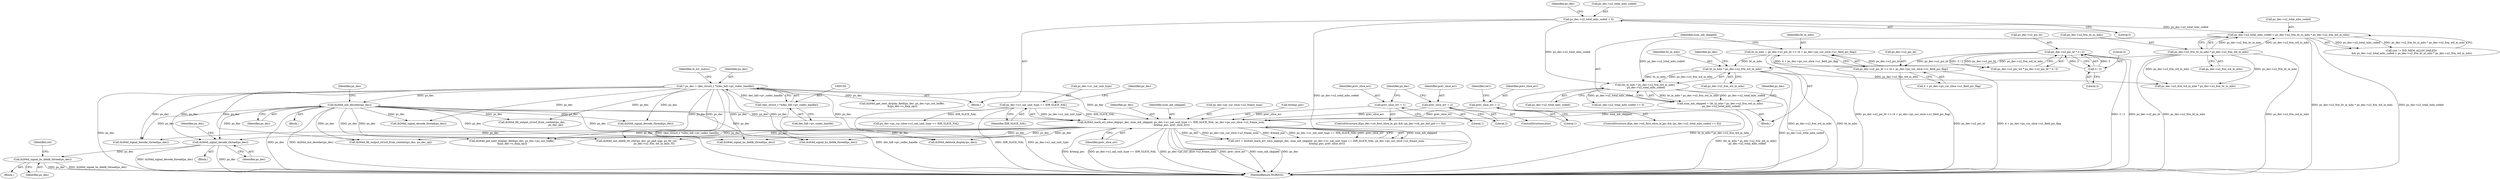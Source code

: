 digraph "0_Android_33ef7de9ddc8ea7eb9cbc440d1cf89957a0c267b@API" {
"1001618" [label="(Call,ih264d_signal_bs_deblk_thread(ps_dec))"];
"1001609" [label="(Call,ih264d_signal_decode_thread(ps_dec))"];
"1000896" [label="(Call,ih264d_init_decoder(ps_dec))"];
"1000153" [label="(Call,* ps_dec = (dec_struct_t *)(dec_hdl->pv_codec_handle))"];
"1000155" [label="(Call,(dec_struct_t *)(dec_hdl->pv_codec_handle))"];
"1001556" [label="(Call,ih264d_mark_err_slice_skip(ps_dec, num_mb_skipped, ps_dec->u1_nal_unit_type == IDR_SLICE_NAL, ps_dec->ps_cur_slice->u2_frame_num,\n &temp_poc, prev_slice_err))"];
"1001513" [label="(Call,num_mb_skipped = (ht_in_mbs * ps_dec->u2_frm_wd_in_mbs)\n - ps_dec->u2_total_mbs_coded)"];
"1001515" [label="(Call,(ht_in_mbs * ps_dec->u2_frm_wd_in_mbs)\n - ps_dec->u2_total_mbs_coded)"];
"1001516" [label="(Call,ht_in_mbs * ps_dec->u2_frm_wd_in_mbs)"];
"1001500" [label="(Call,ht_in_mbs = ps_dec->u2_pic_ht >> (4 + ps_dec->ps_cur_slice->u1_field_pic_flag))"];
"1001502" [label="(Call,ps_dec->u2_pic_ht >> (4 + ps_dec->ps_cur_slice->u1_field_pic_flag))"];
"1001027" [label="(Call,ps_dec->u2_pic_ht * 3 / 2)"];
"1001031" [label="(Call,3 / 2)"];
"1001487" [label="(Call,ps_dec->u2_frm_ht_in_mbs * ps_dec->u2_frm_wd_in_mbs)"];
"1001483" [label="(Call,ps_dec->u2_total_mbs_coded < ps_dec->u2_frm_ht_in_mbs * ps_dec->u2_frm_wd_in_mbs)"];
"1000908" [label="(Call,ps_dec->u2_total_mbs_coded = 0)"];
"1001559" [label="(Call,ps_dec->u1_nal_unit_type == IDR_SLICE_NAL)"];
"1001534" [label="(Call,prev_slice_err = 1)"];
"1001538" [label="(Call,prev_slice_err = 2)"];
"1001551" [label="(Call,prev_slice_err = 1)"];
"1001032" [label="(Literal,3)"];
"1001521" [label="(Call,ps_dec->u2_total_mbs_coded)"];
"1001617" [label="(Block,)"];
"1000154" [label="(Identifier,ps_dec)"];
"1000897" [label="(Identifier,ps_dec)"];
"1001517" [label="(Identifier,ht_in_mbs)"];
"1001503" [label="(Call,ps_dec->u2_pic_ht)"];
"1001683" [label="(Call,ps_dec->u2_frm_wd_in_mbs * ps_dec->u2_frm_ht_in_mbs)"];
"1001546" [label="(Call,ps_dec->u2_total_mbs_coded == 0)"];
"1001609" [label="(Call,ih264d_signal_decode_thread(ps_dec))"];
"1001516" [label="(Call,ht_in_mbs * ps_dec->u2_frm_wd_in_mbs)"];
"1001527" [label="(Identifier,ps_dec)"];
"1001930" [label="(Call,ps_dec->ps_cur_slice->u1_nal_unit_type == IDR_SLICE_NAL)"];
"1001840" [label="(Call,ih264d_signal_bs_deblk_thread(ps_dec))"];
"1001536" [label="(Literal,1)"];
"1001028" [label="(Call,ps_dec->u2_pic_ht)"];
"1001406" [label="(Call,ih264d_signal_decode_thread(ps_dec))"];
"1001560" [label="(Call,ps_dec->u1_nal_unit_type)"];
"1001698" [label="(Call,ih264d_init_deblk_tfr_ctxt(ps_dec, ps_pad_mgr, ps_tfr_cxt,\n                                           ps_dec->u2_frm_wd_in_mbs, 0))"];
"1001518" [label="(Call,ps_dec->u2_frm_wd_in_mbs)"];
"1000915" [label="(Identifier,ps_dec)"];
"1001610" [label="(Identifier,ps_dec)"];
"1001535" [label="(Identifier,prev_slice_err)"];
"1001502" [label="(Call,ps_dec->u2_pic_ht >> (4 + ps_dec->ps_cur_slice->u1_field_pic_flag))"];
"1001622" [label="(Identifier,ret)"];
"1001027" [label="(Call,ps_dec->u2_pic_ht * 3 / 2)"];
"1001534" [label="(Call,prev_slice_err = 1)"];
"1000713" [label="(Call,ih264d_get_next_display_field(ps_dec, ps_dec->ps_out_buffer,\n &(ps_dec->s_disp_op)))"];
"1001554" [label="(Call,ret1 = ih264d_mark_err_slice_skip(ps_dec, num_mb_skipped, ps_dec->u1_nal_unit_type == IDR_SLICE_NAL, ps_dec->ps_cur_slice->u2_frame_num,\n &temp_poc, prev_slice_err))"];
"1001515" [label="(Call,(ht_in_mbs * ps_dec->u2_frm_wd_in_mbs)\n - ps_dec->u2_total_mbs_coded)"];
"1001501" [label="(Identifier,ht_in_mbs)"];
"1000896" [label="(Call,ih264d_init_decoder(ps_dec))"];
"1001524" [label="(ControlStructure,if(ps_dec->u4_first_slice_in_pic && (ps_dec->u4_pic_buf_got == 0)))"];
"1001479" [label="(Call,(ret != IVD_MEM_ALLOC_FAILED)\n && ps_dec->u2_total_mbs_coded < ps_dec->u2_frm_ht_in_mbs * ps_dec->u2_frm_wd_in_mbs)"];
"1001556" [label="(Call,ih264d_mark_err_slice_skip(ps_dec, num_mb_skipped, ps_dec->u1_nal_unit_type == IDR_SLICE_NAL, ps_dec->ps_cur_slice->u2_frame_num,\n &temp_poc, prev_slice_err))"];
"1000895" [label="(Block,)"];
"1001559" [label="(Call,ps_dec->u1_nal_unit_type == IDR_SLICE_NAL)"];
"1001540" [label="(Literal,2)"];
"1001552" [label="(Identifier,prev_slice_err)"];
"1001483" [label="(Call,ps_dec->u2_total_mbs_coded < ps_dec->u2_frm_ht_in_mbs * ps_dec->u2_frm_wd_in_mbs)"];
"1001033" [label="(Literal,2)"];
"1002024" [label="(Call,ih264d_signal_bs_deblk_thread(ps_dec))"];
"1001514" [label="(Identifier,num_mb_skipped)"];
"1001538" [label="(Call,prev_slice_err = 2)"];
"1000162" [label="(Identifier,i4_err_status)"];
"1001513" [label="(Call,num_mb_skipped = (ht_in_mbs * ps_dec->u2_frm_wd_in_mbs)\n - ps_dec->u2_total_mbs_coded)"];
"1000151" [label="(Block,)"];
"1001566" [label="(Identifier,ps_dec)"];
"1001522" [label="(Identifier,ps_dec)"];
"1001563" [label="(Identifier,IDR_SLICE_NAL)"];
"1001614" [label="(Identifier,ps_dec)"];
"1001558" [label="(Identifier,num_mb_skipped)"];
"1001189" [label="(Call,ih264d_signal_decode_thread(ps_dec))"];
"1001539" [label="(Identifier,prev_slice_err)"];
"1001902" [label="(Call,ih264d_deblock_display(ps_dec))"];
"1001571" [label="(Identifier,prev_slice_err)"];
"1001551" [label="(Call,prev_slice_err = 1)"];
"1001500" [label="(Call,ht_in_mbs = ps_dec->u2_pic_ht >> (4 + ps_dec->ps_cur_slice->u1_field_pic_flag))"];
"1001564" [label="(Call,ps_dec->ps_cur_slice->u2_frame_num)"];
"1001544" [label="(Identifier,ps_dec)"];
"1001732" [label="(Call,ih264d_signal_decode_thread(ps_dec))"];
"1001494" [label="(Block,)"];
"1001491" [label="(Call,ps_dec->u2_frm_wd_in_mbs)"];
"1000157" [label="(Call,dec_hdl->pv_codec_handle)"];
"1001555" [label="(Identifier,ret1)"];
"1001488" [label="(Call,ps_dec->u2_frm_ht_in_mbs)"];
"1000900" [label="(Identifier,ps_dec)"];
"1001484" [label="(Call,ps_dec->u2_total_mbs_coded)"];
"1000155" [label="(Call,(dec_struct_t *)(dec_hdl->pv_codec_handle))"];
"1002186" [label="(MethodReturn,WORD32)"];
"1001506" [label="(Call,4 + ps_dec->ps_cur_slice->u1_field_pic_flag)"];
"1001487" [label="(Call,ps_dec->u2_frm_ht_in_mbs * ps_dec->u2_frm_wd_in_mbs)"];
"1001553" [label="(Literal,1)"];
"1000908" [label="(Call,ps_dec->u2_total_mbs_coded = 0)"];
"1001031" [label="(Call,3 / 2)"];
"1000153" [label="(Call,* ps_dec = (dec_struct_t *)(dec_hdl->pv_codec_handle))"];
"1001537" [label="(ControlStructure,else)"];
"1000909" [label="(Call,ps_dec->u2_total_mbs_coded)"];
"1001608" [label="(Block,)"];
"1001569" [label="(Call,&temp_poc)"];
"1001619" [label="(Identifier,ps_dec)"];
"1001541" [label="(ControlStructure,if(ps_dec->u4_first_slice_in_pic && (ps_dec->u2_total_mbs_coded == 0)))"];
"1001253" [label="(Call,ih264d_fill_output_struct_from_context(ps_dec,\n                                                           ps_dec_op))"];
"1001023" [label="(Call,ps_dec->u2_pic_wd * ps_dec->u2_pic_ht * 3 / 2)"];
"1002066" [label="(Call,ih264d_fill_output_struct_from_context(ps_dec, ps_dec_op))"];
"1002038" [label="(Call,ih264d_get_next_display_field(ps_dec, ps_dec->ps_out_buffer,\n &(ps_dec->s_disp_op)))"];
"1001618" [label="(Call,ih264d_signal_bs_deblk_thread(ps_dec))"];
"1000912" [label="(Literal,0)"];
"1001557" [label="(Identifier,ps_dec)"];
"1001618" -> "1001617"  [label="AST: "];
"1001618" -> "1001619"  [label="CFG: "];
"1001619" -> "1001618"  [label="AST: "];
"1001622" -> "1001618"  [label="CFG: "];
"1001618" -> "1002186"  [label="DDG: ps_dec"];
"1001618" -> "1002186"  [label="DDG: ih264d_signal_bs_deblk_thread(ps_dec)"];
"1001609" -> "1001618"  [label="DDG: ps_dec"];
"1001609" -> "1001608"  [label="AST: "];
"1001609" -> "1001610"  [label="CFG: "];
"1001610" -> "1001609"  [label="AST: "];
"1001614" -> "1001609"  [label="CFG: "];
"1001609" -> "1002186"  [label="DDG: ps_dec"];
"1001609" -> "1002186"  [label="DDG: ih264d_signal_decode_thread(ps_dec)"];
"1000896" -> "1001609"  [label="DDG: ps_dec"];
"1001556" -> "1001609"  [label="DDG: ps_dec"];
"1000153" -> "1001609"  [label="DDG: ps_dec"];
"1000896" -> "1000895"  [label="AST: "];
"1000896" -> "1000897"  [label="CFG: "];
"1000897" -> "1000896"  [label="AST: "];
"1000900" -> "1000896"  [label="CFG: "];
"1000896" -> "1002186"  [label="DDG: ps_dec"];
"1000896" -> "1002186"  [label="DDG: ih264d_init_decoder(ps_dec)"];
"1000153" -> "1000896"  [label="DDG: ps_dec"];
"1000896" -> "1001189"  [label="DDG: ps_dec"];
"1000896" -> "1001253"  [label="DDG: ps_dec"];
"1000896" -> "1001406"  [label="DDG: ps_dec"];
"1000896" -> "1001556"  [label="DDG: ps_dec"];
"1000896" -> "1001698"  [label="DDG: ps_dec"];
"1000896" -> "1001732"  [label="DDG: ps_dec"];
"1000896" -> "1001840"  [label="DDG: ps_dec"];
"1000896" -> "1001902"  [label="DDG: ps_dec"];
"1000896" -> "1002024"  [label="DDG: ps_dec"];
"1000896" -> "1002038"  [label="DDG: ps_dec"];
"1000896" -> "1002066"  [label="DDG: ps_dec"];
"1000153" -> "1000151"  [label="AST: "];
"1000153" -> "1000155"  [label="CFG: "];
"1000154" -> "1000153"  [label="AST: "];
"1000155" -> "1000153"  [label="AST: "];
"1000162" -> "1000153"  [label="CFG: "];
"1000153" -> "1002186"  [label="DDG: (dec_struct_t *)(dec_hdl->pv_codec_handle)"];
"1000153" -> "1002186"  [label="DDG: ps_dec"];
"1000155" -> "1000153"  [label="DDG: dec_hdl->pv_codec_handle"];
"1000153" -> "1000713"  [label="DDG: ps_dec"];
"1000153" -> "1001189"  [label="DDG: ps_dec"];
"1000153" -> "1001253"  [label="DDG: ps_dec"];
"1000153" -> "1001406"  [label="DDG: ps_dec"];
"1000153" -> "1001556"  [label="DDG: ps_dec"];
"1000153" -> "1001698"  [label="DDG: ps_dec"];
"1000153" -> "1001732"  [label="DDG: ps_dec"];
"1000153" -> "1001840"  [label="DDG: ps_dec"];
"1000153" -> "1001902"  [label="DDG: ps_dec"];
"1000153" -> "1002024"  [label="DDG: ps_dec"];
"1000153" -> "1002038"  [label="DDG: ps_dec"];
"1000153" -> "1002066"  [label="DDG: ps_dec"];
"1000155" -> "1000157"  [label="CFG: "];
"1000156" -> "1000155"  [label="AST: "];
"1000157" -> "1000155"  [label="AST: "];
"1000155" -> "1002186"  [label="DDG: dec_hdl->pv_codec_handle"];
"1001556" -> "1001554"  [label="AST: "];
"1001556" -> "1001571"  [label="CFG: "];
"1001557" -> "1001556"  [label="AST: "];
"1001558" -> "1001556"  [label="AST: "];
"1001559" -> "1001556"  [label="AST: "];
"1001564" -> "1001556"  [label="AST: "];
"1001569" -> "1001556"  [label="AST: "];
"1001571" -> "1001556"  [label="AST: "];
"1001554" -> "1001556"  [label="CFG: "];
"1001556" -> "1002186"  [label="DDG: num_mb_skipped"];
"1001556" -> "1002186"  [label="DDG: ps_dec"];
"1001556" -> "1002186"  [label="DDG: &temp_poc"];
"1001556" -> "1002186"  [label="DDG: ps_dec->u1_nal_unit_type == IDR_SLICE_NAL"];
"1001556" -> "1002186"  [label="DDG: ps_dec->ps_cur_slice->u2_frame_num"];
"1001556" -> "1002186"  [label="DDG: prev_slice_err"];
"1001556" -> "1001554"  [label="DDG: num_mb_skipped"];
"1001556" -> "1001554"  [label="DDG: ps_dec"];
"1001556" -> "1001554"  [label="DDG: ps_dec->ps_cur_slice->u2_frame_num"];
"1001556" -> "1001554"  [label="DDG: &temp_poc"];
"1001556" -> "1001554"  [label="DDG: ps_dec->u1_nal_unit_type == IDR_SLICE_NAL"];
"1001556" -> "1001554"  [label="DDG: prev_slice_err"];
"1001513" -> "1001556"  [label="DDG: num_mb_skipped"];
"1001559" -> "1001556"  [label="DDG: ps_dec->u1_nal_unit_type"];
"1001559" -> "1001556"  [label="DDG: IDR_SLICE_NAL"];
"1001534" -> "1001556"  [label="DDG: prev_slice_err"];
"1001538" -> "1001556"  [label="DDG: prev_slice_err"];
"1001551" -> "1001556"  [label="DDG: prev_slice_err"];
"1001556" -> "1001698"  [label="DDG: ps_dec"];
"1001556" -> "1001732"  [label="DDG: ps_dec"];
"1001556" -> "1001840"  [label="DDG: ps_dec"];
"1001556" -> "1001902"  [label="DDG: ps_dec"];
"1001556" -> "1002024"  [label="DDG: ps_dec"];
"1001556" -> "1002038"  [label="DDG: ps_dec"];
"1001556" -> "1002066"  [label="DDG: ps_dec"];
"1001513" -> "1001494"  [label="AST: "];
"1001513" -> "1001515"  [label="CFG: "];
"1001514" -> "1001513"  [label="AST: "];
"1001515" -> "1001513"  [label="AST: "];
"1001527" -> "1001513"  [label="CFG: "];
"1001513" -> "1002186"  [label="DDG: (ht_in_mbs * ps_dec->u2_frm_wd_in_mbs)\n - ps_dec->u2_total_mbs_coded"];
"1001515" -> "1001513"  [label="DDG: ht_in_mbs * ps_dec->u2_frm_wd_in_mbs"];
"1001515" -> "1001513"  [label="DDG: ps_dec->u2_total_mbs_coded"];
"1001515" -> "1001521"  [label="CFG: "];
"1001516" -> "1001515"  [label="AST: "];
"1001521" -> "1001515"  [label="AST: "];
"1001515" -> "1002186"  [label="DDG: ps_dec->u2_total_mbs_coded"];
"1001515" -> "1002186"  [label="DDG: ht_in_mbs * ps_dec->u2_frm_wd_in_mbs"];
"1001516" -> "1001515"  [label="DDG: ht_in_mbs"];
"1001516" -> "1001515"  [label="DDG: ps_dec->u2_frm_wd_in_mbs"];
"1001483" -> "1001515"  [label="DDG: ps_dec->u2_total_mbs_coded"];
"1000908" -> "1001515"  [label="DDG: ps_dec->u2_total_mbs_coded"];
"1001515" -> "1001546"  [label="DDG: ps_dec->u2_total_mbs_coded"];
"1001516" -> "1001518"  [label="CFG: "];
"1001517" -> "1001516"  [label="AST: "];
"1001518" -> "1001516"  [label="AST: "];
"1001522" -> "1001516"  [label="CFG: "];
"1001516" -> "1002186"  [label="DDG: ht_in_mbs"];
"1001516" -> "1002186"  [label="DDG: ps_dec->u2_frm_wd_in_mbs"];
"1001500" -> "1001516"  [label="DDG: ht_in_mbs"];
"1001487" -> "1001516"  [label="DDG: ps_dec->u2_frm_wd_in_mbs"];
"1001516" -> "1001683"  [label="DDG: ps_dec->u2_frm_wd_in_mbs"];
"1001500" -> "1001494"  [label="AST: "];
"1001500" -> "1001502"  [label="CFG: "];
"1001501" -> "1001500"  [label="AST: "];
"1001502" -> "1001500"  [label="AST: "];
"1001514" -> "1001500"  [label="CFG: "];
"1001500" -> "1002186"  [label="DDG: ps_dec->u2_pic_ht >> (4 + ps_dec->ps_cur_slice->u1_field_pic_flag)"];
"1001502" -> "1001500"  [label="DDG: ps_dec->u2_pic_ht"];
"1001502" -> "1001500"  [label="DDG: 4 + ps_dec->ps_cur_slice->u1_field_pic_flag"];
"1001502" -> "1001506"  [label="CFG: "];
"1001503" -> "1001502"  [label="AST: "];
"1001506" -> "1001502"  [label="AST: "];
"1001502" -> "1002186"  [label="DDG: 4 + ps_dec->ps_cur_slice->u1_field_pic_flag"];
"1001502" -> "1002186"  [label="DDG: ps_dec->u2_pic_ht"];
"1001027" -> "1001502"  [label="DDG: ps_dec->u2_pic_ht"];
"1001027" -> "1001023"  [label="AST: "];
"1001027" -> "1001031"  [label="CFG: "];
"1001028" -> "1001027"  [label="AST: "];
"1001031" -> "1001027"  [label="AST: "];
"1001023" -> "1001027"  [label="CFG: "];
"1001027" -> "1002186"  [label="DDG: ps_dec->u2_pic_ht"];
"1001027" -> "1002186"  [label="DDG: 3 / 2"];
"1001027" -> "1001023"  [label="DDG: ps_dec->u2_pic_ht"];
"1001027" -> "1001023"  [label="DDG: 3 / 2"];
"1001031" -> "1001027"  [label="DDG: 3"];
"1001031" -> "1001027"  [label="DDG: 2"];
"1001031" -> "1001033"  [label="CFG: "];
"1001032" -> "1001031"  [label="AST: "];
"1001033" -> "1001031"  [label="AST: "];
"1001487" -> "1001483"  [label="AST: "];
"1001487" -> "1001491"  [label="CFG: "];
"1001488" -> "1001487"  [label="AST: "];
"1001491" -> "1001487"  [label="AST: "];
"1001483" -> "1001487"  [label="CFG: "];
"1001487" -> "1002186"  [label="DDG: ps_dec->u2_frm_ht_in_mbs"];
"1001487" -> "1002186"  [label="DDG: ps_dec->u2_frm_wd_in_mbs"];
"1001487" -> "1001483"  [label="DDG: ps_dec->u2_frm_ht_in_mbs"];
"1001487" -> "1001483"  [label="DDG: ps_dec->u2_frm_wd_in_mbs"];
"1001487" -> "1001683"  [label="DDG: ps_dec->u2_frm_wd_in_mbs"];
"1001487" -> "1001683"  [label="DDG: ps_dec->u2_frm_ht_in_mbs"];
"1001483" -> "1001479"  [label="AST: "];
"1001484" -> "1001483"  [label="AST: "];
"1001479" -> "1001483"  [label="CFG: "];
"1001483" -> "1002186"  [label="DDG: ps_dec->u2_frm_ht_in_mbs * ps_dec->u2_frm_wd_in_mbs"];
"1001483" -> "1002186"  [label="DDG: ps_dec->u2_total_mbs_coded"];
"1001483" -> "1001479"  [label="DDG: ps_dec->u2_total_mbs_coded"];
"1001483" -> "1001479"  [label="DDG: ps_dec->u2_frm_ht_in_mbs * ps_dec->u2_frm_wd_in_mbs"];
"1000908" -> "1001483"  [label="DDG: ps_dec->u2_total_mbs_coded"];
"1000908" -> "1000151"  [label="AST: "];
"1000908" -> "1000912"  [label="CFG: "];
"1000909" -> "1000908"  [label="AST: "];
"1000912" -> "1000908"  [label="AST: "];
"1000915" -> "1000908"  [label="CFG: "];
"1000908" -> "1002186"  [label="DDG: ps_dec->u2_total_mbs_coded"];
"1001559" -> "1001563"  [label="CFG: "];
"1001560" -> "1001559"  [label="AST: "];
"1001563" -> "1001559"  [label="AST: "];
"1001566" -> "1001559"  [label="CFG: "];
"1001559" -> "1002186"  [label="DDG: IDR_SLICE_NAL"];
"1001559" -> "1002186"  [label="DDG: ps_dec->u1_nal_unit_type"];
"1001559" -> "1001930"  [label="DDG: IDR_SLICE_NAL"];
"1001534" -> "1001524"  [label="AST: "];
"1001534" -> "1001536"  [label="CFG: "];
"1001535" -> "1001534"  [label="AST: "];
"1001536" -> "1001534"  [label="AST: "];
"1001544" -> "1001534"  [label="CFG: "];
"1001538" -> "1001537"  [label="AST: "];
"1001538" -> "1001540"  [label="CFG: "];
"1001539" -> "1001538"  [label="AST: "];
"1001540" -> "1001538"  [label="AST: "];
"1001544" -> "1001538"  [label="CFG: "];
"1001551" -> "1001541"  [label="AST: "];
"1001551" -> "1001553"  [label="CFG: "];
"1001552" -> "1001551"  [label="AST: "];
"1001553" -> "1001551"  [label="AST: "];
"1001555" -> "1001551"  [label="CFG: "];
}
